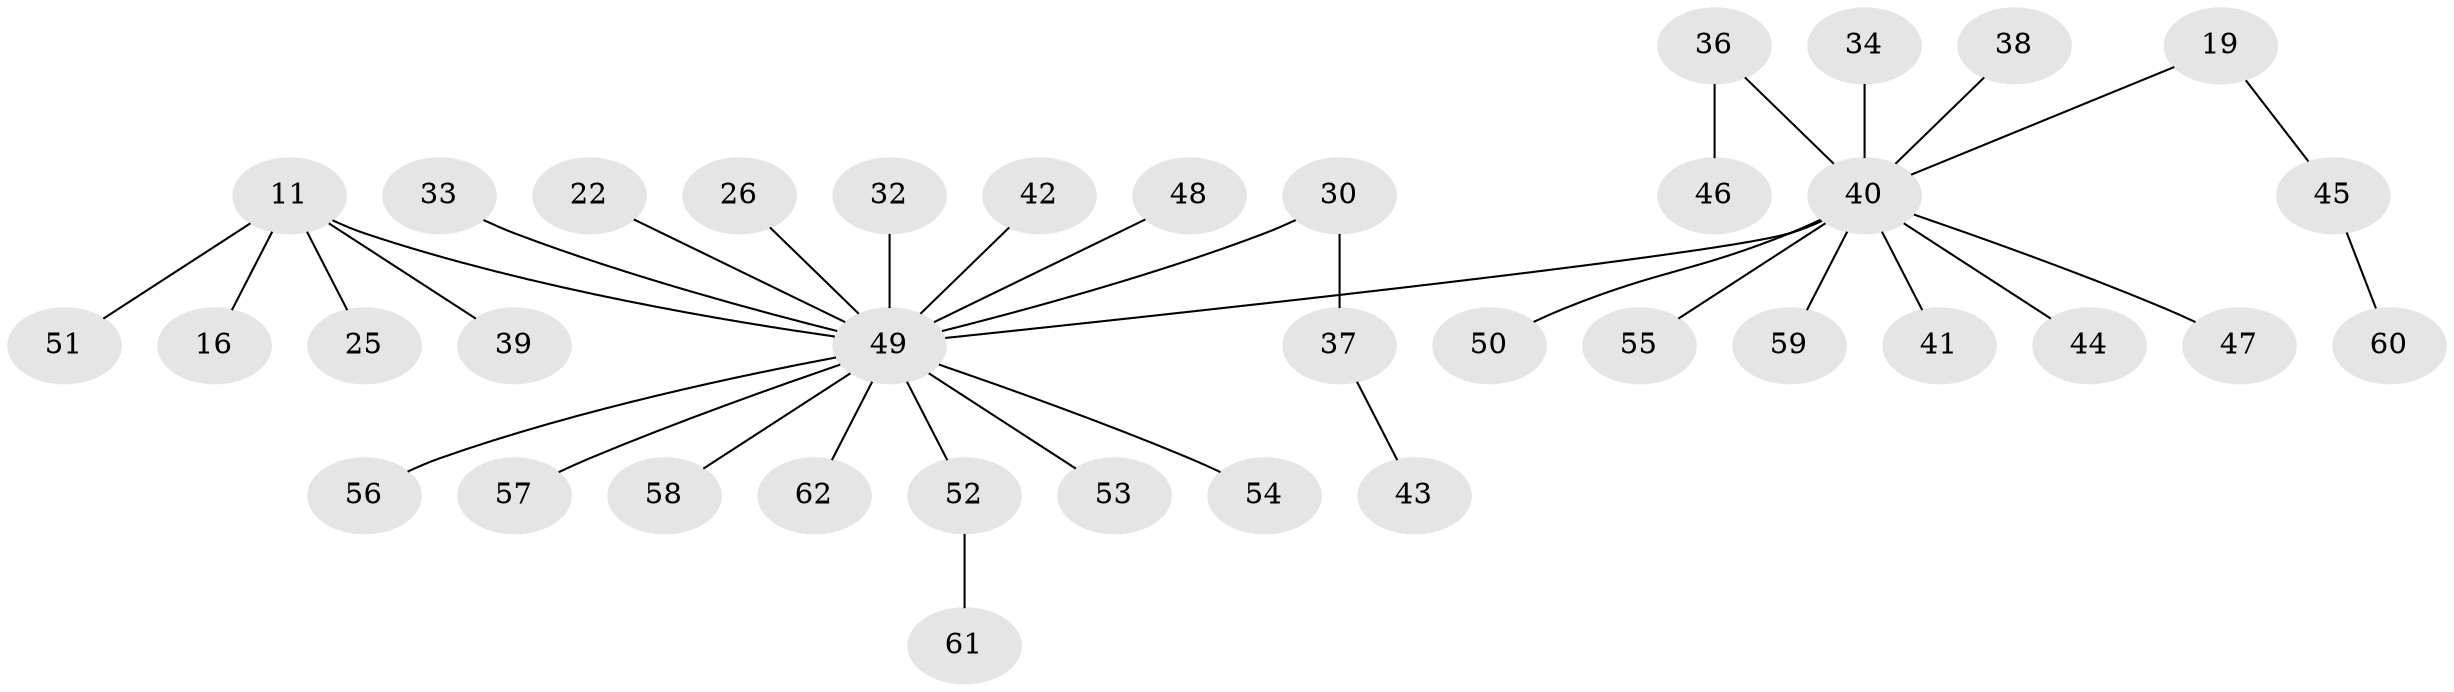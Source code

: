 // original degree distribution, {2: 0.1935483870967742, 5: 0.016129032258064516, 4: 0.11290322580645161, 3: 0.14516129032258066, 6: 0.016129032258064516, 1: 0.5161290322580645}
// Generated by graph-tools (version 1.1) at 2025/57/03/04/25 21:57:09]
// undirected, 37 vertices, 36 edges
graph export_dot {
graph [start="1"]
  node [color=gray90,style=filled];
  11 [super="+10"];
  16;
  19 [super="+14"];
  22;
  25;
  26;
  30;
  32;
  33;
  34;
  36;
  37;
  38;
  39;
  40 [super="+31+29"];
  41;
  42;
  43;
  44;
  45;
  46;
  47;
  48;
  49 [super="+35+23+27+28+18"];
  50;
  51;
  52;
  53;
  54;
  55;
  56;
  57;
  58;
  59;
  60;
  61;
  62;
  11 -- 16;
  11 -- 25;
  11 -- 39;
  11 -- 51;
  11 -- 49;
  19 -- 45;
  19 -- 40;
  22 -- 49;
  26 -- 49;
  30 -- 37;
  30 -- 49;
  32 -- 49;
  33 -- 49;
  34 -- 40;
  36 -- 46;
  36 -- 40;
  37 -- 43;
  38 -- 40;
  40 -- 44;
  40 -- 50;
  40 -- 41;
  40 -- 47;
  40 -- 49;
  40 -- 55;
  40 -- 59;
  42 -- 49;
  45 -- 60;
  48 -- 49;
  49 -- 54;
  49 -- 52;
  49 -- 56;
  49 -- 58;
  49 -- 62;
  49 -- 53;
  49 -- 57;
  52 -- 61;
}
